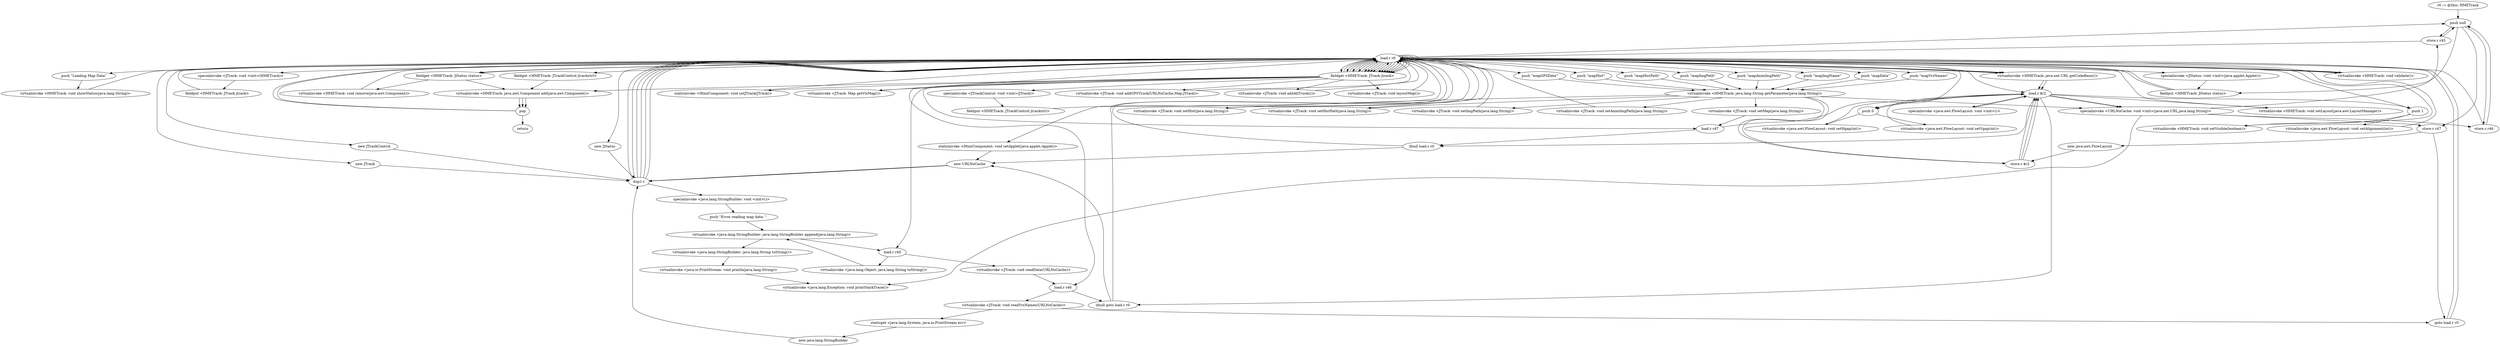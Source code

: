 digraph "" {
    "r0 := @this: HMETrack"
    "push null"
    "r0 := @this: HMETrack"->"push null";
    "store.r r45"
    "push null"->"store.r r45";
    "store.r r45"->"push null";
    "store.r r46"
    "push null"->"store.r r46";
    "store.r r46"->"push null";
    "store.r r47"
    "push null"->"store.r r47";
    "new java.awt.FlowLayout"
    "store.r r47"->"new java.awt.FlowLayout";
    "store.r $r2"
    "new java.awt.FlowLayout"->"store.r $r2";
    "load.r $r2"
    "store.r $r2"->"load.r $r2";
    "specialinvoke <java.awt.FlowLayout: void <init>()>"
    "load.r $r2"->"specialinvoke <java.awt.FlowLayout: void <init>()>";
    "specialinvoke <java.awt.FlowLayout: void <init>()>"->"load.r $r2";
    "push 0"
    "load.r $r2"->"push 0";
    "virtualinvoke <java.awt.FlowLayout: void setHgap(int)>"
    "push 0"->"virtualinvoke <java.awt.FlowLayout: void setHgap(int)>";
    "virtualinvoke <java.awt.FlowLayout: void setHgap(int)>"->"load.r $r2";
    "load.r $r2"->"push 0";
    "virtualinvoke <java.awt.FlowLayout: void setVgap(int)>"
    "push 0"->"virtualinvoke <java.awt.FlowLayout: void setVgap(int)>";
    "virtualinvoke <java.awt.FlowLayout: void setVgap(int)>"->"load.r $r2";
    "push 1"
    "load.r $r2"->"push 1";
    "virtualinvoke <java.awt.FlowLayout: void setAlignment(int)>"
    "push 1"->"virtualinvoke <java.awt.FlowLayout: void setAlignment(int)>";
    "load.r r0"
    "virtualinvoke <java.awt.FlowLayout: void setAlignment(int)>"->"load.r r0";
    "load.r r0"->"load.r $r2";
    "virtualinvoke <HMETrack: void setLayout(java.awt.LayoutManager)>"
    "load.r $r2"->"virtualinvoke <HMETrack: void setLayout(java.awt.LayoutManager)>";
    "virtualinvoke <HMETrack: void setLayout(java.awt.LayoutManager)>"->"load.r r0";
    "new JStatus"
    "load.r r0"->"new JStatus";
    "dup1.r"
    "new JStatus"->"dup1.r";
    "dup1.r"->"load.r r0";
    "specialinvoke <JStatus: void <init>(java.applet.Applet)>"
    "load.r r0"->"specialinvoke <JStatus: void <init>(java.applet.Applet)>";
    "fieldput <HMETrack: JStatus status>"
    "specialinvoke <JStatus: void <init>(java.applet.Applet)>"->"fieldput <HMETrack: JStatus status>";
    "fieldput <HMETrack: JStatus status>"->"load.r r0";
    "load.r r0"->"load.r r0";
    "fieldget <HMETrack: JStatus status>"
    "load.r r0"->"fieldget <HMETrack: JStatus status>";
    "virtualinvoke <HMETrack: java.awt.Component add(java.awt.Component)>"
    "fieldget <HMETrack: JStatus status>"->"virtualinvoke <HMETrack: java.awt.Component add(java.awt.Component)>";
    "pop"
    "virtualinvoke <HMETrack: java.awt.Component add(java.awt.Component)>"->"pop";
    "pop"->"load.r r0";
    "virtualinvoke <HMETrack: void validate()>"
    "load.r r0"->"virtualinvoke <HMETrack: void validate()>";
    "virtualinvoke <HMETrack: void validate()>"->"load.r r0";
    "load.r r0"->"push 1";
    "virtualinvoke <HMETrack: void setVisible(boolean)>"
    "push 1"->"virtualinvoke <HMETrack: void setVisible(boolean)>";
    "virtualinvoke <HMETrack: void setVisible(boolean)>"->"load.r r0";
    "push \"Loading Map Data\""
    "load.r r0"->"push \"Loading Map Data\"";
    "virtualinvoke <HMETrack: void showStatus(java.lang.String)>"
    "push \"Loading Map Data\""->"virtualinvoke <HMETrack: void showStatus(java.lang.String)>";
    "virtualinvoke <HMETrack: void showStatus(java.lang.String)>"->"load.r r0";
    "staticinvoke <HtmlComponent: void setApplet(java.applet.Applet)>"
    "load.r r0"->"staticinvoke <HtmlComponent: void setApplet(java.applet.Applet)>";
    "new URLNoCache"
    "staticinvoke <HtmlComponent: void setApplet(java.applet.Applet)>"->"new URLNoCache";
    "new URLNoCache"->"dup1.r";
    "dup1.r"->"load.r r0";
    "virtualinvoke <HMETrack: java.net.URL getCodeBase()>"
    "load.r r0"->"virtualinvoke <HMETrack: java.net.URL getCodeBase()>";
    "virtualinvoke <HMETrack: java.net.URL getCodeBase()>"->"load.r r0";
    "push \"mapData\""
    "load.r r0"->"push \"mapData\"";
    "virtualinvoke <HMETrack: java.lang.String getParameter(java.lang.String)>"
    "push \"mapData\""->"virtualinvoke <HMETrack: java.lang.String getParameter(java.lang.String)>";
    "specialinvoke <URLNoCache: void <init>(java.net.URL,java.lang.String)>"
    "virtualinvoke <HMETrack: java.lang.String getParameter(java.lang.String)>"->"specialinvoke <URLNoCache: void <init>(java.net.URL,java.lang.String)>";
    "specialinvoke <URLNoCache: void <init>(java.net.URL,java.lang.String)>"->"store.r r45";
    "store.r r45"->"load.r r0";
    "push \"mapYrsNames\""
    "load.r r0"->"push \"mapYrsNames\"";
    "push \"mapYrsNames\""->"virtualinvoke <HMETrack: java.lang.String getParameter(java.lang.String)>";
    "virtualinvoke <HMETrack: java.lang.String getParameter(java.lang.String)>"->"store.r $r2";
    "store.r $r2"->"load.r $r2";
    "ifnull load.r r0"
    "load.r $r2"->"ifnull load.r r0";
    "ifnull load.r r0"->"new URLNoCache";
    "new URLNoCache"->"dup1.r";
    "dup1.r"->"load.r r0";
    "load.r r0"->"virtualinvoke <HMETrack: java.net.URL getCodeBase()>";
    "virtualinvoke <HMETrack: java.net.URL getCodeBase()>"->"load.r $r2";
    "load.r $r2"->"specialinvoke <URLNoCache: void <init>(java.net.URL,java.lang.String)>";
    "specialinvoke <URLNoCache: void <init>(java.net.URL,java.lang.String)>"->"store.r r46";
    "store.r r46"->"load.r r0";
    "push \"mapGPSData\""
    "load.r r0"->"push \"mapGPSData\"";
    "push \"mapGPSData\""->"virtualinvoke <HMETrack: java.lang.String getParameter(java.lang.String)>";
    "virtualinvoke <HMETrack: java.lang.String getParameter(java.lang.String)>"->"store.r $r2";
    "store.r $r2"->"load.r $r2";
    "ifnull goto load.r r0"
    "load.r $r2"->"ifnull goto load.r r0";
    "ifnull goto load.r r0"->"new URLNoCache";
    "new URLNoCache"->"dup1.r";
    "dup1.r"->"load.r r0";
    "load.r r0"->"virtualinvoke <HMETrack: java.net.URL getCodeBase()>";
    "virtualinvoke <HMETrack: java.net.URL getCodeBase()>"->"load.r $r2";
    "load.r $r2"->"specialinvoke <URLNoCache: void <init>(java.net.URL,java.lang.String)>";
    "specialinvoke <URLNoCache: void <init>(java.net.URL,java.lang.String)>"->"store.r r47";
    "goto load.r r0"
    "store.r r47"->"goto load.r r0";
    "goto load.r r0"->"load.r r0";
    "new JTrack"
    "load.r r0"->"new JTrack";
    "new JTrack"->"dup1.r";
    "dup1.r"->"load.r r0";
    "specialinvoke <JTrack: void <init>(HMETrack)>"
    "load.r r0"->"specialinvoke <JTrack: void <init>(HMETrack)>";
    "fieldput <HMETrack: JTrack jtrack>"
    "specialinvoke <JTrack: void <init>(HMETrack)>"->"fieldput <HMETrack: JTrack jtrack>";
    "fieldput <HMETrack: JTrack jtrack>"->"load.r r0";
    "fieldget <HMETrack: JTrack jtrack>"
    "load.r r0"->"fieldget <HMETrack: JTrack jtrack>";
    "fieldget <HMETrack: JTrack jtrack>"->"load.r r0";
    "push \"mapHist\""
    "load.r r0"->"push \"mapHist\"";
    "push \"mapHist\""->"virtualinvoke <HMETrack: java.lang.String getParameter(java.lang.String)>";
    "virtualinvoke <JTrack: void setHist(java.lang.String)>"
    "virtualinvoke <HMETrack: java.lang.String getParameter(java.lang.String)>"->"virtualinvoke <JTrack: void setHist(java.lang.String)>";
    "virtualinvoke <JTrack: void setHist(java.lang.String)>"->"load.r r0";
    "load.r r0"->"fieldget <HMETrack: JTrack jtrack>";
    "fieldget <HMETrack: JTrack jtrack>"->"load.r r0";
    "push \"mapHistPath\""
    "load.r r0"->"push \"mapHistPath\"";
    "push \"mapHistPath\""->"virtualinvoke <HMETrack: java.lang.String getParameter(java.lang.String)>";
    "virtualinvoke <JTrack: void setHistPath(java.lang.String)>"
    "virtualinvoke <HMETrack: java.lang.String getParameter(java.lang.String)>"->"virtualinvoke <JTrack: void setHistPath(java.lang.String)>";
    "virtualinvoke <JTrack: void setHistPath(java.lang.String)>"->"load.r r0";
    "load.r r0"->"fieldget <HMETrack: JTrack jtrack>";
    "fieldget <HMETrack: JTrack jtrack>"->"load.r r0";
    "push \"mapImgPath\""
    "load.r r0"->"push \"mapImgPath\"";
    "push \"mapImgPath\""->"virtualinvoke <HMETrack: java.lang.String getParameter(java.lang.String)>";
    "virtualinvoke <JTrack: void setImgPath(java.lang.String)>"
    "virtualinvoke <HMETrack: java.lang.String getParameter(java.lang.String)>"->"virtualinvoke <JTrack: void setImgPath(java.lang.String)>";
    "virtualinvoke <JTrack: void setImgPath(java.lang.String)>"->"load.r r0";
    "load.r r0"->"fieldget <HMETrack: JTrack jtrack>";
    "fieldget <HMETrack: JTrack jtrack>"->"load.r r0";
    "push \"mapAnimImgPath\""
    "load.r r0"->"push \"mapAnimImgPath\"";
    "push \"mapAnimImgPath\""->"virtualinvoke <HMETrack: java.lang.String getParameter(java.lang.String)>";
    "virtualinvoke <JTrack: void setAnimImgPath(java.lang.String)>"
    "virtualinvoke <HMETrack: java.lang.String getParameter(java.lang.String)>"->"virtualinvoke <JTrack: void setAnimImgPath(java.lang.String)>";
    "virtualinvoke <JTrack: void setAnimImgPath(java.lang.String)>"->"load.r r0";
    "load.r r0"->"fieldget <HMETrack: JTrack jtrack>";
    "staticinvoke <HtmlComponent: void setJTrack(JTrack)>"
    "fieldget <HMETrack: JTrack jtrack>"->"staticinvoke <HtmlComponent: void setJTrack(JTrack)>";
    "staticinvoke <HtmlComponent: void setJTrack(JTrack)>"->"load.r r0";
    "load.r r0"->"fieldget <HMETrack: JTrack jtrack>";
    "load.r r45"
    "fieldget <HMETrack: JTrack jtrack>"->"load.r r45";
    "virtualinvoke <JTrack: void readData(URLNoCache)>"
    "load.r r45"->"virtualinvoke <JTrack: void readData(URLNoCache)>";
    "load.r r46"
    "virtualinvoke <JTrack: void readData(URLNoCache)>"->"load.r r46";
    "load.r r46"->"ifnull goto load.r r0";
    "ifnull goto load.r r0"->"load.r r0";
    "load.r r0"->"fieldget <HMETrack: JTrack jtrack>";
    "fieldget <HMETrack: JTrack jtrack>"->"load.r r46";
    "virtualinvoke <JTrack: void readYrsNames(URLNoCache)>"
    "load.r r46"->"virtualinvoke <JTrack: void readYrsNames(URLNoCache)>";
    "virtualinvoke <JTrack: void readYrsNames(URLNoCache)>"->"goto load.r r0";
    "goto load.r r0"->"load.r r0";
    "load.r r0"->"fieldget <HMETrack: JTrack jtrack>";
    "fieldget <HMETrack: JTrack jtrack>"->"load.r r0";
    "push \"mapImgName\""
    "load.r r0"->"push \"mapImgName\"";
    "push \"mapImgName\""->"virtualinvoke <HMETrack: java.lang.String getParameter(java.lang.String)>";
    "virtualinvoke <JTrack: void setMap(java.lang.String)>"
    "virtualinvoke <HMETrack: java.lang.String getParameter(java.lang.String)>"->"virtualinvoke <JTrack: void setMap(java.lang.String)>";
    "load.r r47"
    "virtualinvoke <JTrack: void setMap(java.lang.String)>"->"load.r r47";
    "load.r r47"->"ifnull load.r r0";
    "ifnull load.r r0"->"load.r r0";
    "load.r r0"->"fieldget <HMETrack: JTrack jtrack>";
    "fieldget <HMETrack: JTrack jtrack>"->"load.r r47";
    "load.r r47"->"load.r r0";
    "load.r r0"->"fieldget <HMETrack: JTrack jtrack>";
    "virtualinvoke <JTrack: Map getVisMap()>"
    "fieldget <HMETrack: JTrack jtrack>"->"virtualinvoke <JTrack: Map getVisMap()>";
    "virtualinvoke <JTrack: Map getVisMap()>"->"load.r r0";
    "load.r r0"->"fieldget <HMETrack: JTrack jtrack>";
    "virtualinvoke <JTrack: void addGPSTruck(URLNoCache,Map,JTrack)>"
    "fieldget <HMETrack: JTrack jtrack>"->"virtualinvoke <JTrack: void addGPSTruck(URLNoCache,Map,JTrack)>";
    "virtualinvoke <JTrack: void addGPSTruck(URLNoCache,Map,JTrack)>"->"load.r r0";
    "load.r r0"->"fieldget <HMETrack: JTrack jtrack>";
    "virtualinvoke <JTrack: void addAllTrucks()>"
    "fieldget <HMETrack: JTrack jtrack>"->"virtualinvoke <JTrack: void addAllTrucks()>";
    "virtualinvoke <JTrack: void addAllTrucks()>"->"load.r r0";
    "load.r r0"->"fieldget <HMETrack: JTrack jtrack>";
    "virtualinvoke <JTrack: void layoutMap()>"
    "fieldget <HMETrack: JTrack jtrack>"->"virtualinvoke <JTrack: void layoutMap()>";
    "virtualinvoke <JTrack: void layoutMap()>"->"load.r r0";
    "load.r r0"->"load.r r0";
    "load.r r0"->"fieldget <HMETrack: JStatus status>";
    "virtualinvoke <HMETrack: void remove(java.awt.Component)>"
    "fieldget <HMETrack: JStatus status>"->"virtualinvoke <HMETrack: void remove(java.awt.Component)>";
    "virtualinvoke <HMETrack: void remove(java.awt.Component)>"->"load.r r0";
    "load.r r0"->"push null";
    "push null"->"fieldput <HMETrack: JStatus status>";
    "fieldput <HMETrack: JStatus status>"->"load.r r0";
    "load.r r0"->"virtualinvoke <HMETrack: void validate()>";
    "virtualinvoke <HMETrack: void validate()>"->"load.r r0";
    "load.r r0"->"load.r r0";
    "load.r r0"->"fieldget <HMETrack: JTrack jtrack>";
    "fieldget <HMETrack: JTrack jtrack>"->"virtualinvoke <HMETrack: java.awt.Component add(java.awt.Component)>";
    "virtualinvoke <HMETrack: java.awt.Component add(java.awt.Component)>"->"pop";
    "pop"->"load.r r0";
    "new JTrackControl"
    "load.r r0"->"new JTrackControl";
    "new JTrackControl"->"dup1.r";
    "dup1.r"->"load.r r0";
    "load.r r0"->"fieldget <HMETrack: JTrack jtrack>";
    "specialinvoke <JTrackControl: void <init>(JTrack)>"
    "fieldget <HMETrack: JTrack jtrack>"->"specialinvoke <JTrackControl: void <init>(JTrack)>";
    "fieldput <HMETrack: JTrackControl jtrackctrl>"
    "specialinvoke <JTrackControl: void <init>(JTrack)>"->"fieldput <HMETrack: JTrackControl jtrackctrl>";
    "fieldput <HMETrack: JTrackControl jtrackctrl>"->"load.r r0";
    "load.r r0"->"load.r r0";
    "fieldget <HMETrack: JTrackControl jtrackctrl>"
    "load.r r0"->"fieldget <HMETrack: JTrackControl jtrackctrl>";
    "fieldget <HMETrack: JTrackControl jtrackctrl>"->"virtualinvoke <HMETrack: java.awt.Component add(java.awt.Component)>";
    "virtualinvoke <HMETrack: java.awt.Component add(java.awt.Component)>"->"pop";
    "return"
    "pop"->"return";
    "staticget <java.lang.System: java.io.PrintStream err>"
    "virtualinvoke <JTrack: void readYrsNames(URLNoCache)>"->"staticget <java.lang.System: java.io.PrintStream err>";
    "new java.lang.StringBuilder"
    "staticget <java.lang.System: java.io.PrintStream err>"->"new java.lang.StringBuilder";
    "new java.lang.StringBuilder"->"dup1.r";
    "specialinvoke <java.lang.StringBuilder: void <init>()>"
    "dup1.r"->"specialinvoke <java.lang.StringBuilder: void <init>()>";
    "push \"Error reading map data: \""
    "specialinvoke <java.lang.StringBuilder: void <init>()>"->"push \"Error reading map data: \"";
    "virtualinvoke <java.lang.StringBuilder: java.lang.StringBuilder append(java.lang.String)>"
    "push \"Error reading map data: \""->"virtualinvoke <java.lang.StringBuilder: java.lang.StringBuilder append(java.lang.String)>";
    "virtualinvoke <java.lang.StringBuilder: java.lang.StringBuilder append(java.lang.String)>"->"load.r r45";
    "virtualinvoke <java.lang.Object: java.lang.String toString()>"
    "load.r r45"->"virtualinvoke <java.lang.Object: java.lang.String toString()>";
    "virtualinvoke <java.lang.Object: java.lang.String toString()>"->"virtualinvoke <java.lang.StringBuilder: java.lang.StringBuilder append(java.lang.String)>";
    "virtualinvoke <java.lang.StringBuilder: java.lang.String toString()>"
    "virtualinvoke <java.lang.StringBuilder: java.lang.StringBuilder append(java.lang.String)>"->"virtualinvoke <java.lang.StringBuilder: java.lang.String toString()>";
    "virtualinvoke <java.io.PrintStream: void println(java.lang.String)>"
    "virtualinvoke <java.lang.StringBuilder: java.lang.String toString()>"->"virtualinvoke <java.io.PrintStream: void println(java.lang.String)>";
    "virtualinvoke <java.lang.Exception: void printStackTrace()>"
    "virtualinvoke <java.io.PrintStream: void println(java.lang.String)>"->"virtualinvoke <java.lang.Exception: void printStackTrace()>";
    "specialinvoke <URLNoCache: void <init>(java.net.URL,java.lang.String)>"->"virtualinvoke <java.lang.Exception: void printStackTrace()>";
}

